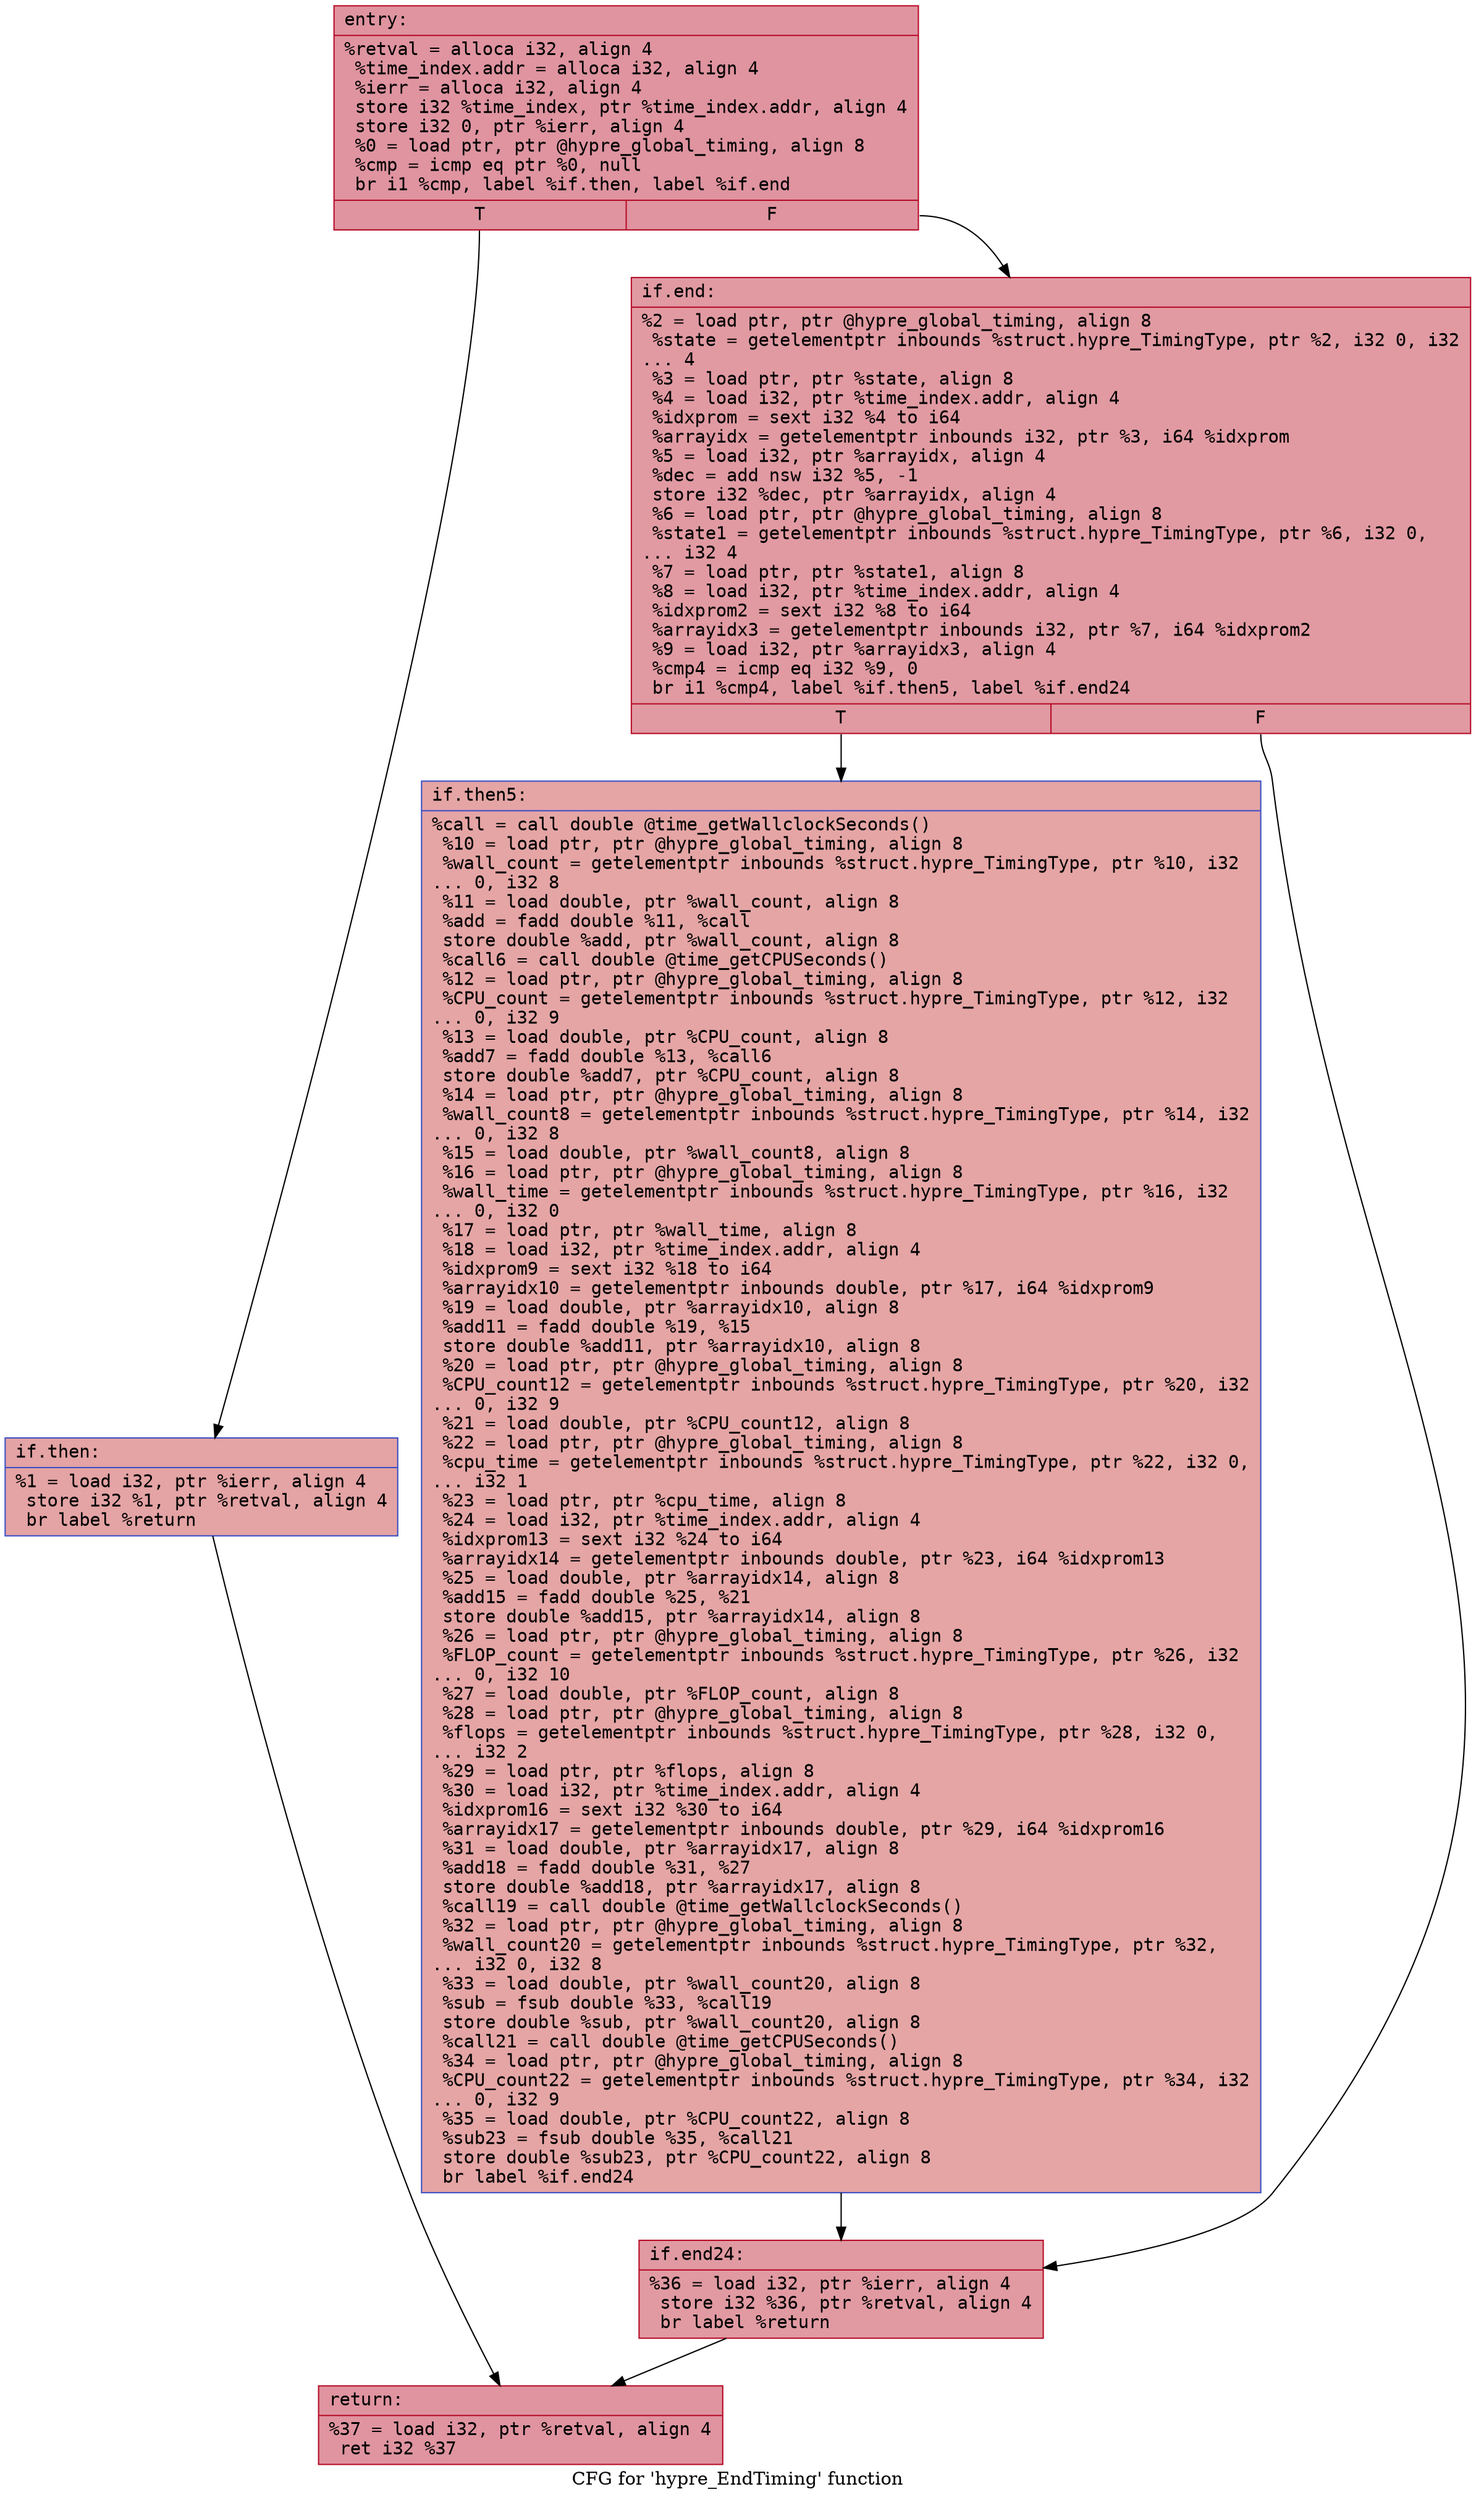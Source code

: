 digraph "CFG for 'hypre_EndTiming' function" {
	label="CFG for 'hypre_EndTiming' function";

	Node0x557f02a9c490 [shape=record,color="#b70d28ff", style=filled, fillcolor="#b70d2870" fontname="Courier",label="{entry:\l|  %retval = alloca i32, align 4\l  %time_index.addr = alloca i32, align 4\l  %ierr = alloca i32, align 4\l  store i32 %time_index, ptr %time_index.addr, align 4\l  store i32 0, ptr %ierr, align 4\l  %0 = load ptr, ptr @hypre_global_timing, align 8\l  %cmp = icmp eq ptr %0, null\l  br i1 %cmp, label %if.then, label %if.end\l|{<s0>T|<s1>F}}"];
	Node0x557f02a9c490:s0 -> Node0x557f02a9c880[tooltip="entry -> if.then\nProbability 37.50%" ];
	Node0x557f02a9c490:s1 -> Node0x557f02a9c8f0[tooltip="entry -> if.end\nProbability 62.50%" ];
	Node0x557f02a9c880 [shape=record,color="#3d50c3ff", style=filled, fillcolor="#c32e3170" fontname="Courier",label="{if.then:\l|  %1 = load i32, ptr %ierr, align 4\l  store i32 %1, ptr %retval, align 4\l  br label %return\l}"];
	Node0x557f02a9c880 -> Node0x557f02a9cb30[tooltip="if.then -> return\nProbability 100.00%" ];
	Node0x557f02a9c8f0 [shape=record,color="#b70d28ff", style=filled, fillcolor="#bb1b2c70" fontname="Courier",label="{if.end:\l|  %2 = load ptr, ptr @hypre_global_timing, align 8\l  %state = getelementptr inbounds %struct.hypre_TimingType, ptr %2, i32 0, i32\l... 4\l  %3 = load ptr, ptr %state, align 8\l  %4 = load i32, ptr %time_index.addr, align 4\l  %idxprom = sext i32 %4 to i64\l  %arrayidx = getelementptr inbounds i32, ptr %3, i64 %idxprom\l  %5 = load i32, ptr %arrayidx, align 4\l  %dec = add nsw i32 %5, -1\l  store i32 %dec, ptr %arrayidx, align 4\l  %6 = load ptr, ptr @hypre_global_timing, align 8\l  %state1 = getelementptr inbounds %struct.hypre_TimingType, ptr %6, i32 0,\l... i32 4\l  %7 = load ptr, ptr %state1, align 8\l  %8 = load i32, ptr %time_index.addr, align 4\l  %idxprom2 = sext i32 %8 to i64\l  %arrayidx3 = getelementptr inbounds i32, ptr %7, i64 %idxprom2\l  %9 = load i32, ptr %arrayidx3, align 4\l  %cmp4 = icmp eq i32 %9, 0\l  br i1 %cmp4, label %if.then5, label %if.end24\l|{<s0>T|<s1>F}}"];
	Node0x557f02a9c8f0:s0 -> Node0x557f02a9d7e0[tooltip="if.end -> if.then5\nProbability 37.50%" ];
	Node0x557f02a9c8f0:s1 -> Node0x557f02a9d860[tooltip="if.end -> if.end24\nProbability 62.50%" ];
	Node0x557f02a9d7e0 [shape=record,color="#3d50c3ff", style=filled, fillcolor="#c5333470" fontname="Courier",label="{if.then5:\l|  %call = call double @time_getWallclockSeconds()\l  %10 = load ptr, ptr @hypre_global_timing, align 8\l  %wall_count = getelementptr inbounds %struct.hypre_TimingType, ptr %10, i32\l... 0, i32 8\l  %11 = load double, ptr %wall_count, align 8\l  %add = fadd double %11, %call\l  store double %add, ptr %wall_count, align 8\l  %call6 = call double @time_getCPUSeconds()\l  %12 = load ptr, ptr @hypre_global_timing, align 8\l  %CPU_count = getelementptr inbounds %struct.hypre_TimingType, ptr %12, i32\l... 0, i32 9\l  %13 = load double, ptr %CPU_count, align 8\l  %add7 = fadd double %13, %call6\l  store double %add7, ptr %CPU_count, align 8\l  %14 = load ptr, ptr @hypre_global_timing, align 8\l  %wall_count8 = getelementptr inbounds %struct.hypre_TimingType, ptr %14, i32\l... 0, i32 8\l  %15 = load double, ptr %wall_count8, align 8\l  %16 = load ptr, ptr @hypre_global_timing, align 8\l  %wall_time = getelementptr inbounds %struct.hypre_TimingType, ptr %16, i32\l... 0, i32 0\l  %17 = load ptr, ptr %wall_time, align 8\l  %18 = load i32, ptr %time_index.addr, align 4\l  %idxprom9 = sext i32 %18 to i64\l  %arrayidx10 = getelementptr inbounds double, ptr %17, i64 %idxprom9\l  %19 = load double, ptr %arrayidx10, align 8\l  %add11 = fadd double %19, %15\l  store double %add11, ptr %arrayidx10, align 8\l  %20 = load ptr, ptr @hypre_global_timing, align 8\l  %CPU_count12 = getelementptr inbounds %struct.hypre_TimingType, ptr %20, i32\l... 0, i32 9\l  %21 = load double, ptr %CPU_count12, align 8\l  %22 = load ptr, ptr @hypre_global_timing, align 8\l  %cpu_time = getelementptr inbounds %struct.hypre_TimingType, ptr %22, i32 0,\l... i32 1\l  %23 = load ptr, ptr %cpu_time, align 8\l  %24 = load i32, ptr %time_index.addr, align 4\l  %idxprom13 = sext i32 %24 to i64\l  %arrayidx14 = getelementptr inbounds double, ptr %23, i64 %idxprom13\l  %25 = load double, ptr %arrayidx14, align 8\l  %add15 = fadd double %25, %21\l  store double %add15, ptr %arrayidx14, align 8\l  %26 = load ptr, ptr @hypre_global_timing, align 8\l  %FLOP_count = getelementptr inbounds %struct.hypre_TimingType, ptr %26, i32\l... 0, i32 10\l  %27 = load double, ptr %FLOP_count, align 8\l  %28 = load ptr, ptr @hypre_global_timing, align 8\l  %flops = getelementptr inbounds %struct.hypre_TimingType, ptr %28, i32 0,\l... i32 2\l  %29 = load ptr, ptr %flops, align 8\l  %30 = load i32, ptr %time_index.addr, align 4\l  %idxprom16 = sext i32 %30 to i64\l  %arrayidx17 = getelementptr inbounds double, ptr %29, i64 %idxprom16\l  %31 = load double, ptr %arrayidx17, align 8\l  %add18 = fadd double %31, %27\l  store double %add18, ptr %arrayidx17, align 8\l  %call19 = call double @time_getWallclockSeconds()\l  %32 = load ptr, ptr @hypre_global_timing, align 8\l  %wall_count20 = getelementptr inbounds %struct.hypre_TimingType, ptr %32,\l... i32 0, i32 8\l  %33 = load double, ptr %wall_count20, align 8\l  %sub = fsub double %33, %call19\l  store double %sub, ptr %wall_count20, align 8\l  %call21 = call double @time_getCPUSeconds()\l  %34 = load ptr, ptr @hypre_global_timing, align 8\l  %CPU_count22 = getelementptr inbounds %struct.hypre_TimingType, ptr %34, i32\l... 0, i32 9\l  %35 = load double, ptr %CPU_count22, align 8\l  %sub23 = fsub double %35, %call21\l  store double %sub23, ptr %CPU_count22, align 8\l  br label %if.end24\l}"];
	Node0x557f02a9d7e0 -> Node0x557f02a9d860[tooltip="if.then5 -> if.end24\nProbability 100.00%" ];
	Node0x557f02a9d860 [shape=record,color="#b70d28ff", style=filled, fillcolor="#bb1b2c70" fontname="Courier",label="{if.end24:\l|  %36 = load i32, ptr %ierr, align 4\l  store i32 %36, ptr %retval, align 4\l  br label %return\l}"];
	Node0x557f02a9d860 -> Node0x557f02a9cb30[tooltip="if.end24 -> return\nProbability 100.00%" ];
	Node0x557f02a9cb30 [shape=record,color="#b70d28ff", style=filled, fillcolor="#b70d2870" fontname="Courier",label="{return:\l|  %37 = load i32, ptr %retval, align 4\l  ret i32 %37\l}"];
}
